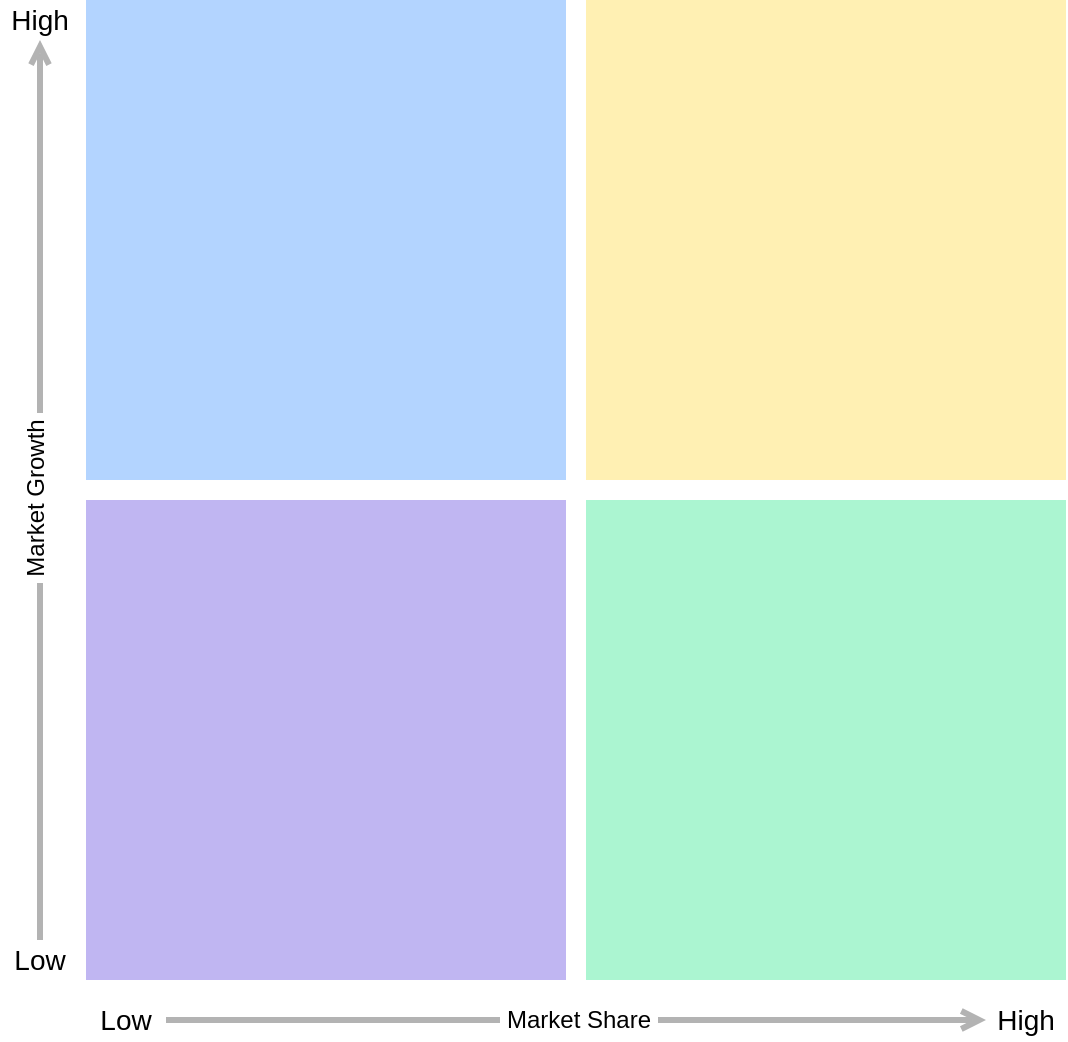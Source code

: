 <mxfile version="15.5.8" type="github"><diagram id="Nco69rMxnTxFcVjmuZga" name="Page-1"><mxGraphModel dx="1426" dy="681" grid="1" gridSize="10" guides="1" tooltips="1" connect="1" arrows="1" fold="1" page="0" pageScale="1" pageWidth="850" pageHeight="1100" math="0" shadow="0"><root><mxCell id="0"/><mxCell id="1" parent="0"/><mxCell id="30dEM6t_JfkqyJPXqXRf-1" value="" style="whiteSpace=wrap;html=1;aspect=fixed;shadow=0;strokeColor=none;fillColor=#B3D4FF;" parent="1" vertex="1"><mxGeometry x="383" y="350" width="240" height="240" as="geometry"/></mxCell><mxCell id="30dEM6t_JfkqyJPXqXRf-2" value="" style="whiteSpace=wrap;html=1;aspect=fixed;shadow=0;strokeColor=none;fillColor=#FFF0B3;" parent="1" vertex="1"><mxGeometry x="633" y="350" width="240" height="240" as="geometry"/></mxCell><mxCell id="30dEM6t_JfkqyJPXqXRf-3" value="" style="whiteSpace=wrap;html=1;aspect=fixed;shadow=0;strokeColor=none;fillColor=#ABF5D1;" parent="1" vertex="1"><mxGeometry x="633" y="600" width="240" height="240" as="geometry"/></mxCell><mxCell id="30dEM6t_JfkqyJPXqXRf-4" value="" style="whiteSpace=wrap;html=1;aspect=fixed;shadow=0;strokeColor=none;fillColor=#C0B6F2;" parent="1" vertex="1"><mxGeometry x="383" y="600" width="240" height="240" as="geometry"/></mxCell><mxCell id="30dEM6t_JfkqyJPXqXRf-5" style="edgeStyle=orthogonalEdgeStyle;rounded=0;orthogonalLoop=1;jettySize=auto;html=1;entryX=0;entryY=0.5;entryDx=0;entryDy=0;shadow=0;endArrow=open;endFill=0;strokeColor=#B3B3B3;strokeWidth=3;fontSize=14;" parent="1" source="30dEM6t_JfkqyJPXqXRf-7" target="30dEM6t_JfkqyJPXqXRf-8" edge="1"><mxGeometry relative="1" as="geometry"/></mxCell><mxCell id="30dEM6t_JfkqyJPXqXRf-6" value="&amp;nbsp;Market Share&amp;nbsp;" style="edgeLabel;html=1;align=center;verticalAlign=middle;resizable=0;points=[];fontSize=12;" parent="30dEM6t_JfkqyJPXqXRf-5" vertex="1" connectable="0"><mxGeometry x="0.003" relative="1" as="geometry"><mxPoint as="offset"/></mxGeometry></mxCell><mxCell id="30dEM6t_JfkqyJPXqXRf-7" value="Low" style="text;html=1;strokeColor=none;fillColor=none;align=center;verticalAlign=middle;whiteSpace=wrap;rounded=0;shadow=0;glass=0;sketch=0;fontSize=14;" parent="1" vertex="1"><mxGeometry x="383" y="850" width="40" height="20" as="geometry"/></mxCell><mxCell id="30dEM6t_JfkqyJPXqXRf-8" value="High" style="text;html=1;strokeColor=none;fillColor=none;align=center;verticalAlign=middle;whiteSpace=wrap;rounded=0;shadow=0;glass=0;sketch=0;fontSize=14;" parent="1" vertex="1"><mxGeometry x="833" y="850" width="40" height="20" as="geometry"/></mxCell><mxCell id="30dEM6t_JfkqyJPXqXRf-9" style="edgeStyle=orthogonalEdgeStyle;rounded=0;orthogonalLoop=1;jettySize=auto;html=1;shadow=0;endArrow=open;endFill=0;strokeColor=#B3B3B3;strokeWidth=3;fontSize=14;entryX=0.5;entryY=1;entryDx=0;entryDy=0;" parent="1" source="30dEM6t_JfkqyJPXqXRf-11" target="30dEM6t_JfkqyJPXqXRf-12" edge="1"><mxGeometry relative="1" as="geometry"><mxPoint x="360" y="560" as="targetPoint"/></mxGeometry></mxCell><mxCell id="30dEM6t_JfkqyJPXqXRf-10" value="&amp;nbsp;Market Growth&amp;nbsp;" style="edgeLabel;html=1;align=center;verticalAlign=middle;resizable=0;points=[];fontSize=12;horizontal=0;" parent="30dEM6t_JfkqyJPXqXRf-9" vertex="1" connectable="0"><mxGeometry x="0.003" relative="1" as="geometry"><mxPoint x="-2" y="5" as="offset"/></mxGeometry></mxCell><mxCell id="30dEM6t_JfkqyJPXqXRf-11" value="Low" style="text;html=1;strokeColor=none;fillColor=none;align=center;verticalAlign=middle;whiteSpace=wrap;rounded=0;shadow=0;glass=0;sketch=0;fontSize=14;" parent="1" vertex="1"><mxGeometry x="340" y="820" width="40" height="20" as="geometry"/></mxCell><mxCell id="30dEM6t_JfkqyJPXqXRf-12" value="High" style="text;html=1;strokeColor=none;fillColor=none;align=center;verticalAlign=middle;whiteSpace=wrap;rounded=0;shadow=0;glass=0;sketch=0;fontSize=14;" parent="1" vertex="1"><mxGeometry x="340" y="350" width="40" height="20" as="geometry"/></mxCell><mxCell id="30dEM6t_JfkqyJPXqXRf-13" value="" style="shape=image;html=1;verticalAlign=top;verticalLabelPosition=bottom;labelBackgroundColor=#ffffff;imageAspect=0;aspect=fixed;image=https://cdn4.iconfinder.com/data/icons/free-retina-icon-set/60/Dog.png;shadow=0;glass=0;sketch=0;strokeColor=#000000;fontSize=12;" parent="1" vertex="1"><mxGeometry x="573" y="610" width="40" height="40" as="geometry"/></mxCell><mxCell id="30dEM6t_JfkqyJPXqXRf-14" value="" style="shape=image;html=1;verticalAlign=top;verticalLabelPosition=bottom;labelBackgroundColor=#ffffff;imageAspect=0;aspect=fixed;image=https://cdn4.iconfinder.com/data/icons/free-retina-icon-set/60/Cow.png;shadow=0;glass=0;sketch=0;strokeColor=#000000;fontSize=12;" parent="1" vertex="1"><mxGeometry x="823" y="610" width="40" height="40" as="geometry"/></mxCell><mxCell id="30dEM6t_JfkqyJPXqXRf-15" value="" style="shape=image;html=1;verticalAlign=top;verticalLabelPosition=bottom;labelBackgroundColor=#ffffff;imageAspect=0;aspect=fixed;image=https://cdn1.iconfinder.com/data/icons/material-core/21/star-128.png;shadow=0;glass=0;sketch=0;strokeColor=#000000;fontSize=12;" parent="1" vertex="1"><mxGeometry x="833" y="360" width="30" height="30" as="geometry"/></mxCell><mxCell id="30dEM6t_JfkqyJPXqXRf-16" value="" style="shape=image;html=1;verticalAlign=top;verticalLabelPosition=bottom;labelBackgroundColor=#ffffff;imageAspect=0;aspect=fixed;image=https://cdn4.iconfinder.com/data/icons/e-commerce-icon-set/48/FAQ_2-128.png;shadow=0;glass=0;sketch=0;strokeColor=#000000;fontSize=12;" parent="1" vertex="1"><mxGeometry x="583" y="360" width="30" height="30" as="geometry"/></mxCell></root></mxGraphModel></diagram></mxfile>